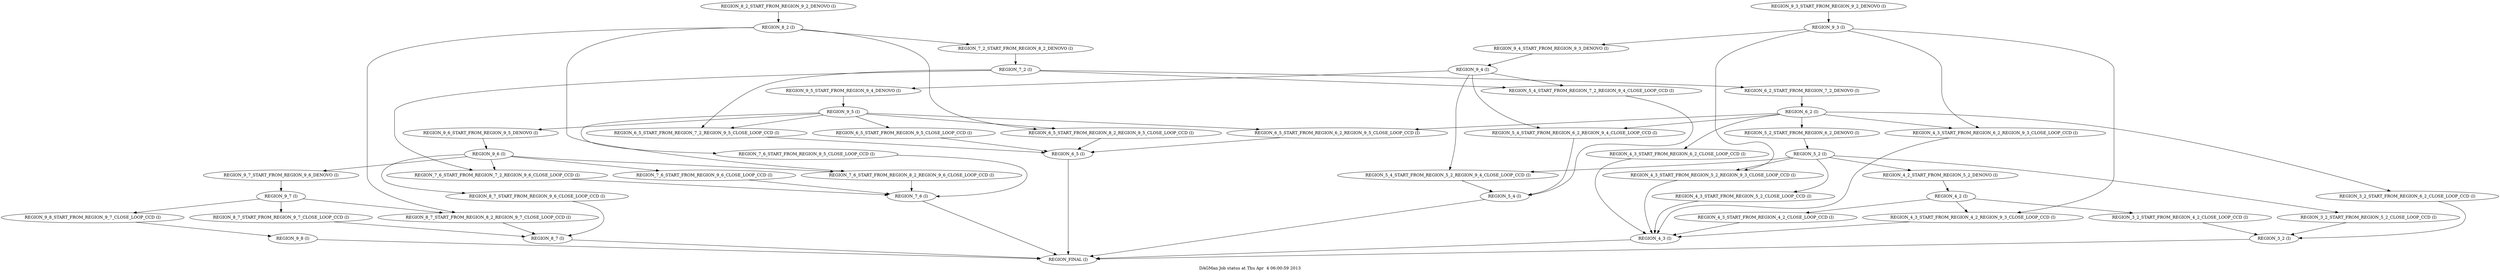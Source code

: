 digraph DAG {
    label="DAGMan Job status at Thu Apr  4 06:00:59 2013";

    "REGION_8_2_START_FROM_REGION_9_2_DENOVO" [shape=ellipse label="REGION_8_2_START_FROM_REGION_9_2_DENOVO (I)"];
    "REGION_8_2" [shape=ellipse label="REGION_8_2 (I)"];
    "REGION_9_3_START_FROM_REGION_9_2_DENOVO" [shape=ellipse label="REGION_9_3_START_FROM_REGION_9_2_DENOVO (I)"];
    "REGION_9_3" [shape=ellipse label="REGION_9_3 (I)"];
    "REGION_7_2_START_FROM_REGION_8_2_DENOVO" [shape=ellipse label="REGION_7_2_START_FROM_REGION_8_2_DENOVO (I)"];
    "REGION_7_2" [shape=ellipse label="REGION_7_2 (I)"];
    "REGION_9_4_START_FROM_REGION_9_3_DENOVO" [shape=ellipse label="REGION_9_4_START_FROM_REGION_9_3_DENOVO (I)"];
    "REGION_9_4" [shape=ellipse label="REGION_9_4 (I)"];
    "REGION_6_2_START_FROM_REGION_7_2_DENOVO" [shape=ellipse label="REGION_6_2_START_FROM_REGION_7_2_DENOVO (I)"];
    "REGION_6_2" [shape=ellipse label="REGION_6_2 (I)"];
    "REGION_9_5_START_FROM_REGION_9_4_DENOVO" [shape=ellipse label="REGION_9_5_START_FROM_REGION_9_4_DENOVO (I)"];
    "REGION_9_5" [shape=ellipse label="REGION_9_5 (I)"];
    "REGION_5_2_START_FROM_REGION_6_2_DENOVO" [shape=ellipse label="REGION_5_2_START_FROM_REGION_6_2_DENOVO (I)"];
    "REGION_5_2" [shape=ellipse label="REGION_5_2 (I)"];
    "REGION_9_6_START_FROM_REGION_9_5_DENOVO" [shape=ellipse label="REGION_9_6_START_FROM_REGION_9_5_DENOVO (I)"];
    "REGION_9_6" [shape=ellipse label="REGION_9_6 (I)"];
    "REGION_4_2_START_FROM_REGION_5_2_DENOVO" [shape=ellipse label="REGION_4_2_START_FROM_REGION_5_2_DENOVO (I)"];
    "REGION_4_2" [shape=ellipse label="REGION_4_2 (I)"];
    "REGION_9_7_START_FROM_REGION_9_6_DENOVO" [shape=ellipse label="REGION_9_7_START_FROM_REGION_9_6_DENOVO (I)"];
    "REGION_9_7" [shape=ellipse label="REGION_9_7 (I)"];
    "REGION_3_2_START_FROM_REGION_4_2_CLOSE_LOOP_CCD" [shape=ellipse label="REGION_3_2_START_FROM_REGION_4_2_CLOSE_LOOP_CCD (I)"];
    "REGION_3_2_START_FROM_REGION_5_2_CLOSE_LOOP_CCD" [shape=ellipse label="REGION_3_2_START_FROM_REGION_5_2_CLOSE_LOOP_CCD (I)"];
    "REGION_3_2_START_FROM_REGION_6_2_CLOSE_LOOP_CCD" [shape=ellipse label="REGION_3_2_START_FROM_REGION_6_2_CLOSE_LOOP_CCD (I)"];
    "REGION_3_2" [shape=ellipse label="REGION_3_2 (I)"];
    "REGION_4_3_START_FROM_REGION_4_2_REGION_9_3_CLOSE_LOOP_CCD" [shape=ellipse label="REGION_4_3_START_FROM_REGION_4_2_REGION_9_3_CLOSE_LOOP_CCD (I)"];
    "REGION_4_3_START_FROM_REGION_5_2_REGION_9_3_CLOSE_LOOP_CCD" [shape=ellipse label="REGION_4_3_START_FROM_REGION_5_2_REGION_9_3_CLOSE_LOOP_CCD (I)"];
    "REGION_4_3_START_FROM_REGION_6_2_REGION_9_3_CLOSE_LOOP_CCD" [shape=ellipse label="REGION_4_3_START_FROM_REGION_6_2_REGION_9_3_CLOSE_LOOP_CCD (I)"];
    "REGION_4_3_START_FROM_REGION_4_2_CLOSE_LOOP_CCD" [shape=ellipse label="REGION_4_3_START_FROM_REGION_4_2_CLOSE_LOOP_CCD (I)"];
    "REGION_4_3_START_FROM_REGION_5_2_CLOSE_LOOP_CCD" [shape=ellipse label="REGION_4_3_START_FROM_REGION_5_2_CLOSE_LOOP_CCD (I)"];
    "REGION_4_3_START_FROM_REGION_6_2_CLOSE_LOOP_CCD" [shape=ellipse label="REGION_4_3_START_FROM_REGION_6_2_CLOSE_LOOP_CCD (I)"];
    "REGION_4_3" [shape=ellipse label="REGION_4_3 (I)"];
    "REGION_5_4_START_FROM_REGION_5_2_REGION_9_4_CLOSE_LOOP_CCD" [shape=ellipse label="REGION_5_4_START_FROM_REGION_5_2_REGION_9_4_CLOSE_LOOP_CCD (I)"];
    "REGION_5_4_START_FROM_REGION_6_2_REGION_9_4_CLOSE_LOOP_CCD" [shape=ellipse label="REGION_5_4_START_FROM_REGION_6_2_REGION_9_4_CLOSE_LOOP_CCD (I)"];
    "REGION_5_4_START_FROM_REGION_7_2_REGION_9_4_CLOSE_LOOP_CCD" [shape=ellipse label="REGION_5_4_START_FROM_REGION_7_2_REGION_9_4_CLOSE_LOOP_CCD (I)"];
    "REGION_5_4" [shape=ellipse label="REGION_5_4 (I)"];
    "REGION_6_5_START_FROM_REGION_6_2_REGION_9_5_CLOSE_LOOP_CCD" [shape=ellipse label="REGION_6_5_START_FROM_REGION_6_2_REGION_9_5_CLOSE_LOOP_CCD (I)"];
    "REGION_6_5_START_FROM_REGION_7_2_REGION_9_5_CLOSE_LOOP_CCD" [shape=ellipse label="REGION_6_5_START_FROM_REGION_7_2_REGION_9_5_CLOSE_LOOP_CCD (I)"];
    "REGION_6_5_START_FROM_REGION_8_2_REGION_9_5_CLOSE_LOOP_CCD" [shape=ellipse label="REGION_6_5_START_FROM_REGION_8_2_REGION_9_5_CLOSE_LOOP_CCD (I)"];
    "REGION_6_5_START_FROM_REGION_9_5_CLOSE_LOOP_CCD" [shape=ellipse label="REGION_6_5_START_FROM_REGION_9_5_CLOSE_LOOP_CCD (I)"];
    "REGION_6_5" [shape=ellipse label="REGION_6_5 (I)"];
    "REGION_7_6_START_FROM_REGION_7_2_REGION_9_6_CLOSE_LOOP_CCD" [shape=ellipse label="REGION_7_6_START_FROM_REGION_7_2_REGION_9_6_CLOSE_LOOP_CCD (I)"];
    "REGION_7_6_START_FROM_REGION_8_2_REGION_9_6_CLOSE_LOOP_CCD" [shape=ellipse label="REGION_7_6_START_FROM_REGION_8_2_REGION_9_6_CLOSE_LOOP_CCD (I)"];
    "REGION_7_6_START_FROM_REGION_9_5_CLOSE_LOOP_CCD" [shape=ellipse label="REGION_7_6_START_FROM_REGION_9_5_CLOSE_LOOP_CCD (I)"];
    "REGION_7_6_START_FROM_REGION_9_6_CLOSE_LOOP_CCD" [shape=ellipse label="REGION_7_6_START_FROM_REGION_9_6_CLOSE_LOOP_CCD (I)"];
    "REGION_7_6" [shape=ellipse label="REGION_7_6 (I)"];
    "REGION_8_7_START_FROM_REGION_8_2_REGION_9_7_CLOSE_LOOP_CCD" [shape=ellipse label="REGION_8_7_START_FROM_REGION_8_2_REGION_9_7_CLOSE_LOOP_CCD (I)"];
    "REGION_8_7_START_FROM_REGION_9_6_CLOSE_LOOP_CCD" [shape=ellipse label="REGION_8_7_START_FROM_REGION_9_6_CLOSE_LOOP_CCD (I)"];
    "REGION_8_7_START_FROM_REGION_9_7_CLOSE_LOOP_CCD" [shape=ellipse label="REGION_8_7_START_FROM_REGION_9_7_CLOSE_LOOP_CCD (I)"];
    "REGION_8_7" [shape=ellipse label="REGION_8_7 (I)"];
    "REGION_9_8_START_FROM_REGION_9_7_CLOSE_LOOP_CCD" [shape=ellipse label="REGION_9_8_START_FROM_REGION_9_7_CLOSE_LOOP_CCD (I)"];
    "REGION_9_8" [shape=ellipse label="REGION_9_8 (I)"];
    "REGION_FINAL" [shape=ellipse label="REGION_FINAL (I)"];

    "REGION_8_2_START_FROM_REGION_9_2_DENOVO" -> "REGION_8_2";
    "REGION_8_2" -> "REGION_7_2_START_FROM_REGION_8_2_DENOVO";
    "REGION_8_2" -> "REGION_6_5_START_FROM_REGION_8_2_REGION_9_5_CLOSE_LOOP_CCD";
    "REGION_8_2" -> "REGION_7_6_START_FROM_REGION_8_2_REGION_9_6_CLOSE_LOOP_CCD";
    "REGION_8_2" -> "REGION_8_7_START_FROM_REGION_8_2_REGION_9_7_CLOSE_LOOP_CCD";
    "REGION_9_3_START_FROM_REGION_9_2_DENOVO" -> "REGION_9_3";
    "REGION_9_3" -> "REGION_9_4_START_FROM_REGION_9_3_DENOVO";
    "REGION_9_3" -> "REGION_4_3_START_FROM_REGION_4_2_REGION_9_3_CLOSE_LOOP_CCD";
    "REGION_9_3" -> "REGION_4_3_START_FROM_REGION_5_2_REGION_9_3_CLOSE_LOOP_CCD";
    "REGION_9_3" -> "REGION_4_3_START_FROM_REGION_6_2_REGION_9_3_CLOSE_LOOP_CCD";
    "REGION_7_2_START_FROM_REGION_8_2_DENOVO" -> "REGION_7_2";
    "REGION_7_2" -> "REGION_6_2_START_FROM_REGION_7_2_DENOVO";
    "REGION_7_2" -> "REGION_5_4_START_FROM_REGION_7_2_REGION_9_4_CLOSE_LOOP_CCD";
    "REGION_7_2" -> "REGION_6_5_START_FROM_REGION_7_2_REGION_9_5_CLOSE_LOOP_CCD";
    "REGION_7_2" -> "REGION_7_6_START_FROM_REGION_7_2_REGION_9_6_CLOSE_LOOP_CCD";
    "REGION_9_4_START_FROM_REGION_9_3_DENOVO" -> "REGION_9_4";
    "REGION_9_4" -> "REGION_9_5_START_FROM_REGION_9_4_DENOVO";
    "REGION_9_4" -> "REGION_5_4_START_FROM_REGION_5_2_REGION_9_4_CLOSE_LOOP_CCD";
    "REGION_9_4" -> "REGION_5_4_START_FROM_REGION_6_2_REGION_9_4_CLOSE_LOOP_CCD";
    "REGION_9_4" -> "REGION_5_4_START_FROM_REGION_7_2_REGION_9_4_CLOSE_LOOP_CCD";
    "REGION_6_2_START_FROM_REGION_7_2_DENOVO" -> "REGION_6_2";
    "REGION_6_2" -> "REGION_5_2_START_FROM_REGION_6_2_DENOVO";
    "REGION_6_2" -> "REGION_3_2_START_FROM_REGION_6_2_CLOSE_LOOP_CCD";
    "REGION_6_2" -> "REGION_4_3_START_FROM_REGION_6_2_REGION_9_3_CLOSE_LOOP_CCD";
    "REGION_6_2" -> "REGION_4_3_START_FROM_REGION_6_2_CLOSE_LOOP_CCD";
    "REGION_6_2" -> "REGION_5_4_START_FROM_REGION_6_2_REGION_9_4_CLOSE_LOOP_CCD";
    "REGION_6_2" -> "REGION_6_5_START_FROM_REGION_6_2_REGION_9_5_CLOSE_LOOP_CCD";
    "REGION_9_5_START_FROM_REGION_9_4_DENOVO" -> "REGION_9_5";
    "REGION_9_5" -> "REGION_9_6_START_FROM_REGION_9_5_DENOVO";
    "REGION_9_5" -> "REGION_6_5_START_FROM_REGION_6_2_REGION_9_5_CLOSE_LOOP_CCD";
    "REGION_9_5" -> "REGION_6_5_START_FROM_REGION_7_2_REGION_9_5_CLOSE_LOOP_CCD";
    "REGION_9_5" -> "REGION_6_5_START_FROM_REGION_8_2_REGION_9_5_CLOSE_LOOP_CCD";
    "REGION_9_5" -> "REGION_6_5_START_FROM_REGION_9_5_CLOSE_LOOP_CCD";
    "REGION_9_5" -> "REGION_7_6_START_FROM_REGION_9_5_CLOSE_LOOP_CCD";
    "REGION_5_2_START_FROM_REGION_6_2_DENOVO" -> "REGION_5_2";
    "REGION_5_2" -> "REGION_4_2_START_FROM_REGION_5_2_DENOVO";
    "REGION_5_2" -> "REGION_3_2_START_FROM_REGION_5_2_CLOSE_LOOP_CCD";
    "REGION_5_2" -> "REGION_4_3_START_FROM_REGION_5_2_REGION_9_3_CLOSE_LOOP_CCD";
    "REGION_5_2" -> "REGION_4_3_START_FROM_REGION_5_2_CLOSE_LOOP_CCD";
    "REGION_5_2" -> "REGION_5_4_START_FROM_REGION_5_2_REGION_9_4_CLOSE_LOOP_CCD";
    "REGION_9_6_START_FROM_REGION_9_5_DENOVO" -> "REGION_9_6";
    "REGION_9_6" -> "REGION_9_7_START_FROM_REGION_9_6_DENOVO";
    "REGION_9_6" -> "REGION_7_6_START_FROM_REGION_7_2_REGION_9_6_CLOSE_LOOP_CCD";
    "REGION_9_6" -> "REGION_7_6_START_FROM_REGION_8_2_REGION_9_6_CLOSE_LOOP_CCD";
    "REGION_9_6" -> "REGION_7_6_START_FROM_REGION_9_6_CLOSE_LOOP_CCD";
    "REGION_9_6" -> "REGION_8_7_START_FROM_REGION_9_6_CLOSE_LOOP_CCD";
    "REGION_4_2_START_FROM_REGION_5_2_DENOVO" -> "REGION_4_2";
    "REGION_4_2" -> "REGION_3_2_START_FROM_REGION_4_2_CLOSE_LOOP_CCD";
    "REGION_4_2" -> "REGION_4_3_START_FROM_REGION_4_2_REGION_9_3_CLOSE_LOOP_CCD";
    "REGION_4_2" -> "REGION_4_3_START_FROM_REGION_4_2_CLOSE_LOOP_CCD";
    "REGION_9_7_START_FROM_REGION_9_6_DENOVO" -> "REGION_9_7";
    "REGION_9_7" -> "REGION_8_7_START_FROM_REGION_8_2_REGION_9_7_CLOSE_LOOP_CCD";
    "REGION_9_7" -> "REGION_8_7_START_FROM_REGION_9_7_CLOSE_LOOP_CCD";
    "REGION_9_7" -> "REGION_9_8_START_FROM_REGION_9_7_CLOSE_LOOP_CCD";
    "REGION_3_2_START_FROM_REGION_4_2_CLOSE_LOOP_CCD" -> "REGION_3_2";
    "REGION_3_2_START_FROM_REGION_5_2_CLOSE_LOOP_CCD" -> "REGION_3_2";
    "REGION_3_2_START_FROM_REGION_6_2_CLOSE_LOOP_CCD" -> "REGION_3_2";
    "REGION_3_2" -> "REGION_FINAL";
    "REGION_4_3_START_FROM_REGION_4_2_REGION_9_3_CLOSE_LOOP_CCD" -> "REGION_4_3";
    "REGION_4_3_START_FROM_REGION_5_2_REGION_9_3_CLOSE_LOOP_CCD" -> "REGION_4_3";
    "REGION_4_3_START_FROM_REGION_6_2_REGION_9_3_CLOSE_LOOP_CCD" -> "REGION_4_3";
    "REGION_4_3_START_FROM_REGION_4_2_CLOSE_LOOP_CCD" -> "REGION_4_3";
    "REGION_4_3_START_FROM_REGION_5_2_CLOSE_LOOP_CCD" -> "REGION_4_3";
    "REGION_4_3_START_FROM_REGION_6_2_CLOSE_LOOP_CCD" -> "REGION_4_3";
    "REGION_4_3" -> "REGION_FINAL";
    "REGION_5_4_START_FROM_REGION_5_2_REGION_9_4_CLOSE_LOOP_CCD" -> "REGION_5_4";
    "REGION_5_4_START_FROM_REGION_6_2_REGION_9_4_CLOSE_LOOP_CCD" -> "REGION_5_4";
    "REGION_5_4_START_FROM_REGION_7_2_REGION_9_4_CLOSE_LOOP_CCD" -> "REGION_5_4";
    "REGION_5_4" -> "REGION_FINAL";
    "REGION_6_5_START_FROM_REGION_6_2_REGION_9_5_CLOSE_LOOP_CCD" -> "REGION_6_5";
    "REGION_6_5_START_FROM_REGION_7_2_REGION_9_5_CLOSE_LOOP_CCD" -> "REGION_6_5";
    "REGION_6_5_START_FROM_REGION_8_2_REGION_9_5_CLOSE_LOOP_CCD" -> "REGION_6_5";
    "REGION_6_5_START_FROM_REGION_9_5_CLOSE_LOOP_CCD" -> "REGION_6_5";
    "REGION_6_5" -> "REGION_FINAL";
    "REGION_7_6_START_FROM_REGION_7_2_REGION_9_6_CLOSE_LOOP_CCD" -> "REGION_7_6";
    "REGION_7_6_START_FROM_REGION_8_2_REGION_9_6_CLOSE_LOOP_CCD" -> "REGION_7_6";
    "REGION_7_6_START_FROM_REGION_9_5_CLOSE_LOOP_CCD" -> "REGION_7_6";
    "REGION_7_6_START_FROM_REGION_9_6_CLOSE_LOOP_CCD" -> "REGION_7_6";
    "REGION_7_6" -> "REGION_FINAL";
    "REGION_8_7_START_FROM_REGION_8_2_REGION_9_7_CLOSE_LOOP_CCD" -> "REGION_8_7";
    "REGION_8_7_START_FROM_REGION_9_6_CLOSE_LOOP_CCD" -> "REGION_8_7";
    "REGION_8_7_START_FROM_REGION_9_7_CLOSE_LOOP_CCD" -> "REGION_8_7";
    "REGION_8_7" -> "REGION_FINAL";
    "REGION_9_8_START_FROM_REGION_9_7_CLOSE_LOOP_CCD" -> "REGION_9_8";
    "REGION_9_8" -> "REGION_FINAL";
}

